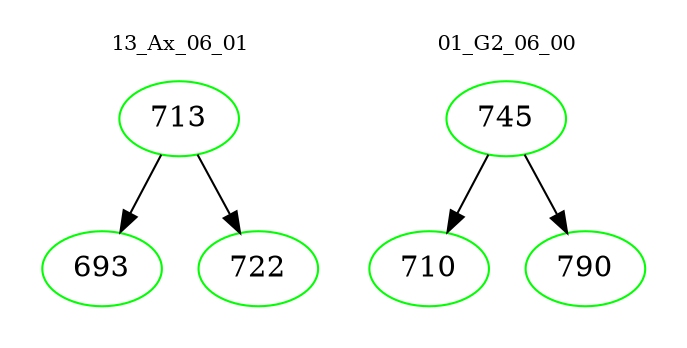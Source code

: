 digraph{
subgraph cluster_0 {
color = white
label = "13_Ax_06_01";
fontsize=10;
T0_713 [label="713", color="green"]
T0_713 -> T0_693 [color="black"]
T0_693 [label="693", color="green"]
T0_713 -> T0_722 [color="black"]
T0_722 [label="722", color="green"]
}
subgraph cluster_1 {
color = white
label = "01_G2_06_00";
fontsize=10;
T1_745 [label="745", color="green"]
T1_745 -> T1_710 [color="black"]
T1_710 [label="710", color="green"]
T1_745 -> T1_790 [color="black"]
T1_790 [label="790", color="green"]
}
}
